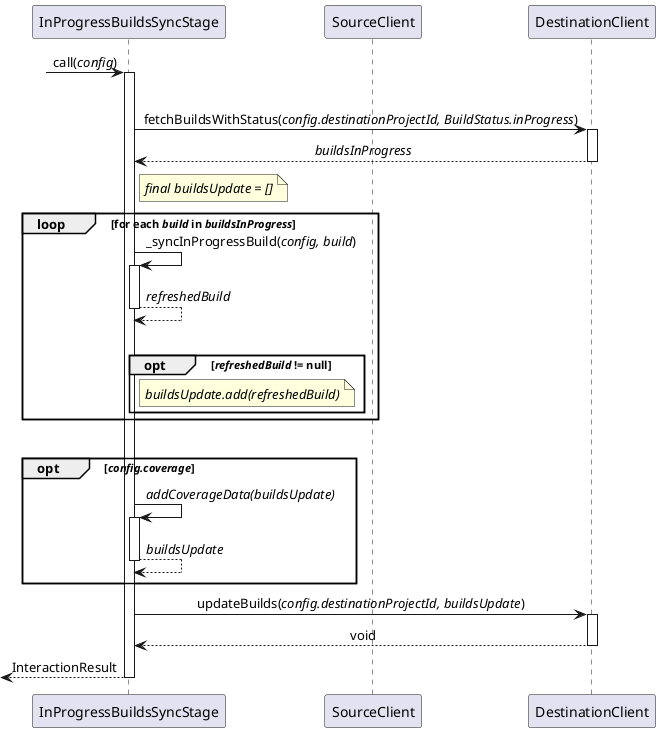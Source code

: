 @startuml resync_builds_stage_sequence_diagram
'https://plantuml.com/sequence-diagram

skinparam SequenceMessageAlignment center

participant InProgressBuildsSyncStage
participant SourceClient
participant DestinationClient

?-> InProgressBuildsSyncStage ++ : call(//config//)
|||
InProgressBuildsSyncStage -> DestinationClient ++ : fetchBuildsWithStatus(//config.destinationProjectId, BuildStatus.inProgress//)
return //buildsInProgress//
note right of InProgressBuildsSyncStage: //final buildsUpdate = []//
loop for each //build// in //buildsInProgress//
    InProgressBuildsSyncStage -> InProgressBuildsSyncStage ++ : _syncInProgressBuild(//config, build//)
    return //refreshedBuild//
    |||
    opt //refreshedBuild// != null
        note right of InProgressBuildsSyncStage: //buildsUpdate.add(refreshedBuild)//
    end
end
|||
opt //config.coverage//
    ||8||
    InProgressBuildsSyncStage -> InProgressBuildsSyncStage ++ : //addCoverageData(buildsUpdate)//
    return //buildsUpdate//
    ||8||
end

InProgressBuildsSyncStage -> DestinationClient ++ : updateBuilds(//config.destinationProjectId, buildsUpdate//)
return void

return InteractionResult

@enduml
